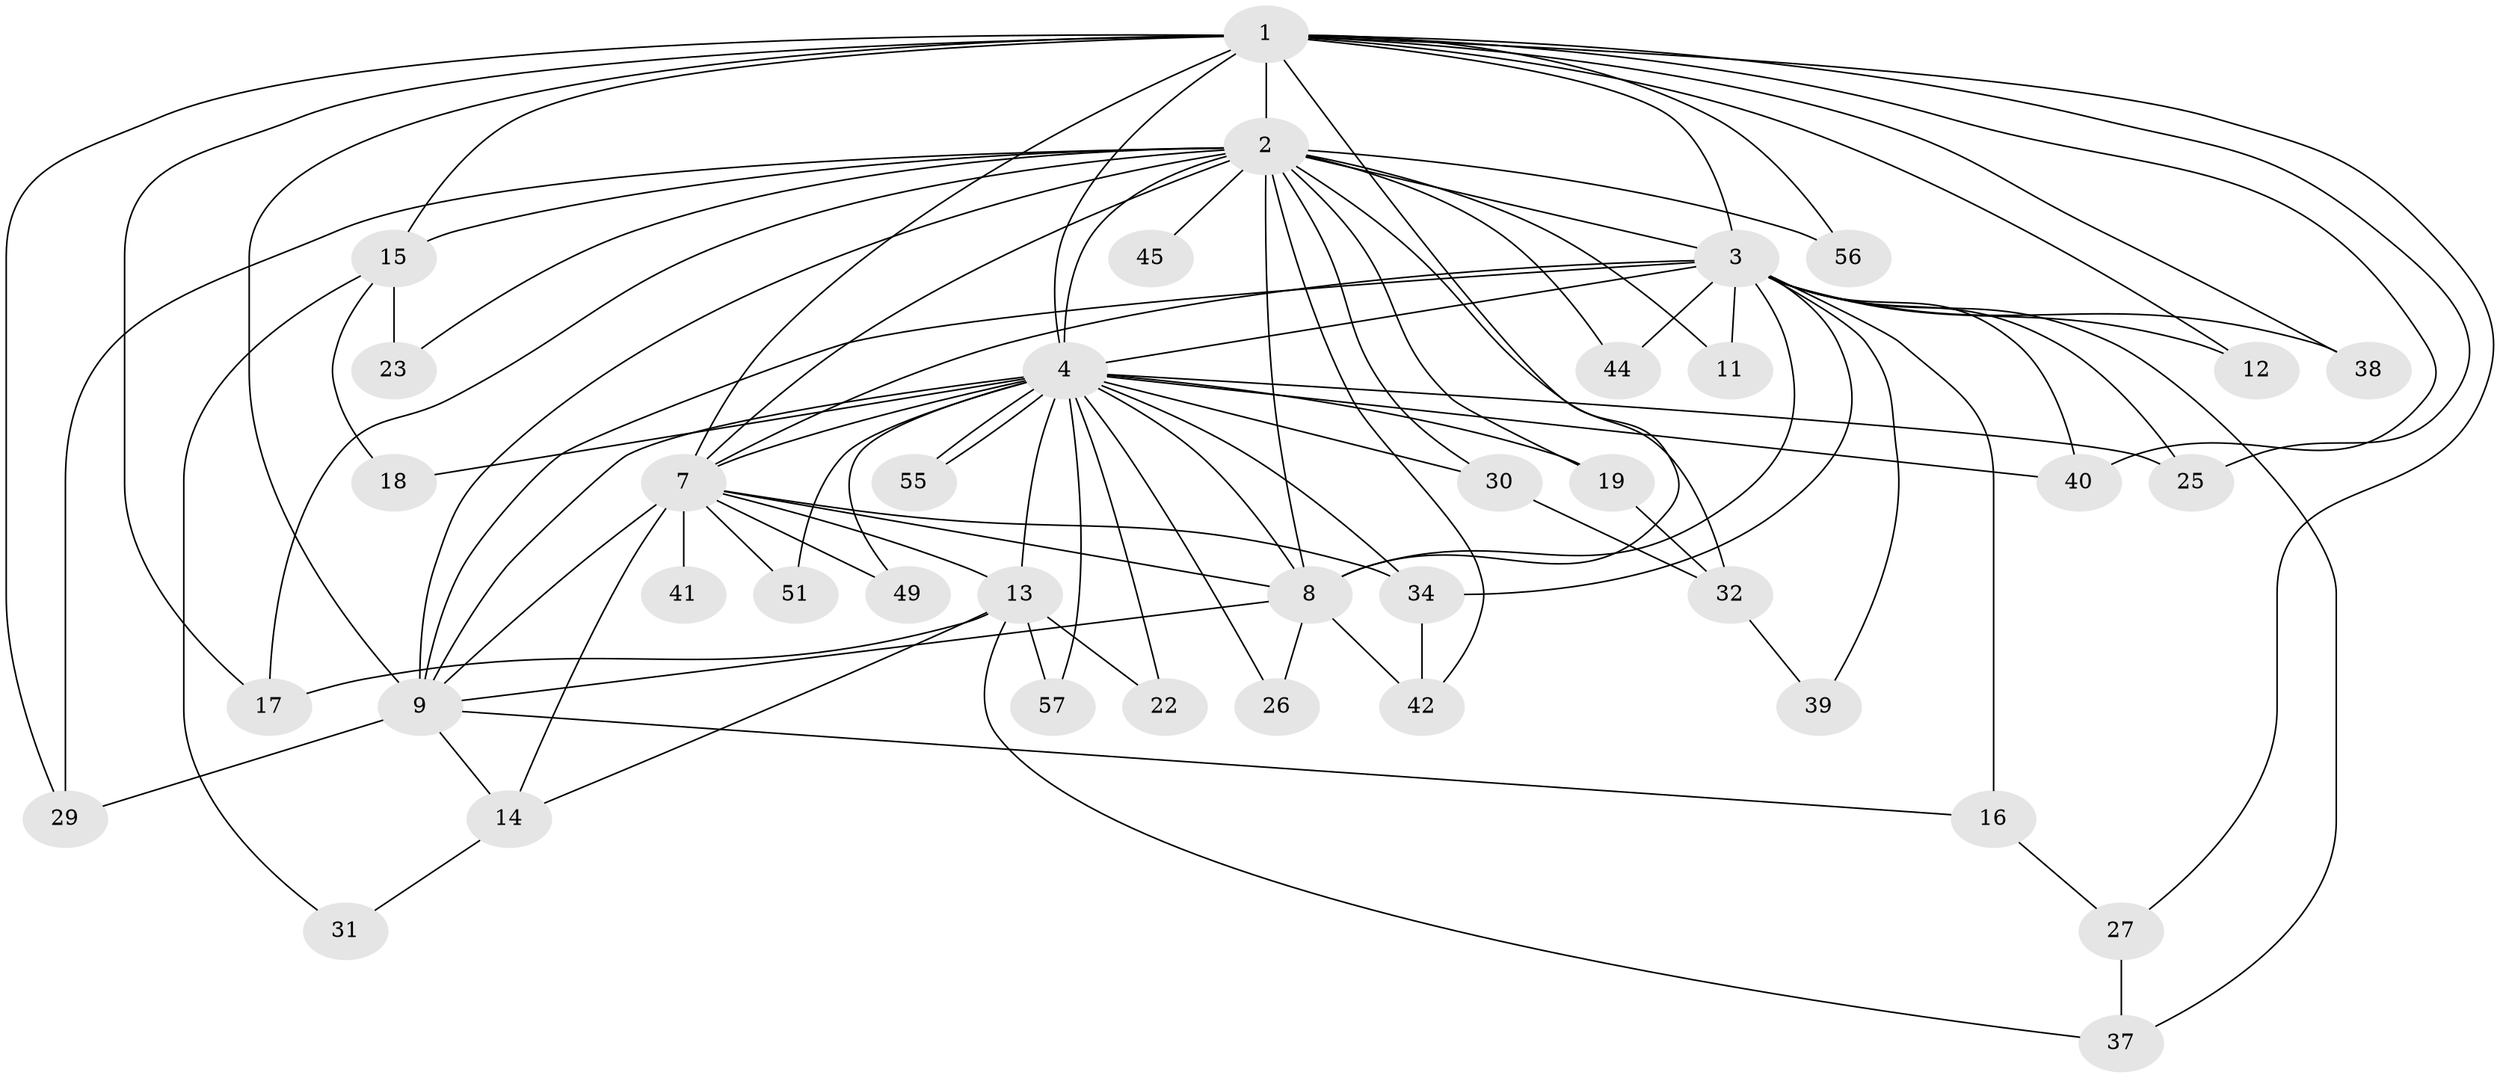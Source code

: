 // original degree distribution, {14: 0.05263157894736842, 11: 0.03508771929824561, 26: 0.017543859649122806, 15: 0.03508771929824561, 13: 0.017543859649122806, 20: 0.017543859649122806, 2: 0.5087719298245614, 7: 0.017543859649122806, 4: 0.10526315789473684, 6: 0.017543859649122806, 3: 0.17543859649122806}
// Generated by graph-tools (version 1.1) at 2025/11/02/27/25 16:11:09]
// undirected, 39 vertices, 92 edges
graph export_dot {
graph [start="1"]
  node [color=gray90,style=filled];
  1 [super="+5"];
  2 [super="+10"];
  3 [super="+6"];
  4 [super="+33"];
  7 [super="+20"];
  8 [super="+24"];
  9;
  11;
  12;
  13 [super="+53"];
  14;
  15 [super="+28"];
  16 [super="+36"];
  17 [super="+54"];
  18;
  19 [super="+21"];
  22;
  23;
  25 [super="+52"];
  26;
  27 [super="+48"];
  29 [super="+50"];
  30;
  31;
  32 [super="+46"];
  34 [super="+35"];
  37;
  38;
  39;
  40 [super="+43"];
  41;
  42 [super="+47"];
  44;
  45;
  49;
  51;
  55;
  56;
  57;
  1 -- 2 [weight=4];
  1 -- 3 [weight=4];
  1 -- 4 [weight=2];
  1 -- 7 [weight=2];
  1 -- 8 [weight=2];
  1 -- 9 [weight=2];
  1 -- 15 [weight=2];
  1 -- 17;
  1 -- 38;
  1 -- 56;
  1 -- 40;
  1 -- 12;
  1 -- 27;
  1 -- 29;
  1 -- 25;
  2 -- 3 [weight=4];
  2 -- 4 [weight=2];
  2 -- 7 [weight=2];
  2 -- 8 [weight=2];
  2 -- 9 [weight=2];
  2 -- 15;
  2 -- 30;
  2 -- 11;
  2 -- 17;
  2 -- 19;
  2 -- 23;
  2 -- 29;
  2 -- 42;
  2 -- 44;
  2 -- 45;
  2 -- 56;
  2 -- 32;
  3 -- 4 [weight=2];
  3 -- 7 [weight=2];
  3 -- 8 [weight=2];
  3 -- 9 [weight=2];
  3 -- 11;
  3 -- 16 [weight=2];
  3 -- 25;
  3 -- 34;
  3 -- 37;
  3 -- 38;
  3 -- 39;
  3 -- 12;
  3 -- 44;
  3 -- 40;
  4 -- 7 [weight=2];
  4 -- 8;
  4 -- 9;
  4 -- 13;
  4 -- 18;
  4 -- 19 [weight=2];
  4 -- 22;
  4 -- 25;
  4 -- 26 [weight=2];
  4 -- 30;
  4 -- 40;
  4 -- 49;
  4 -- 51;
  4 -- 55;
  4 -- 55;
  4 -- 57;
  4 -- 34;
  7 -- 8;
  7 -- 9;
  7 -- 13;
  7 -- 14;
  7 -- 34;
  7 -- 41 [weight=2];
  7 -- 51;
  7 -- 49;
  8 -- 9 [weight=2];
  8 -- 26;
  8 -- 42;
  9 -- 14;
  9 -- 16;
  9 -- 29;
  13 -- 22;
  13 -- 37;
  13 -- 57;
  13 -- 14;
  13 -- 17;
  14 -- 31;
  15 -- 18;
  15 -- 23;
  15 -- 31;
  16 -- 27;
  19 -- 32;
  27 -- 37;
  30 -- 32;
  32 -- 39;
  34 -- 42;
}
